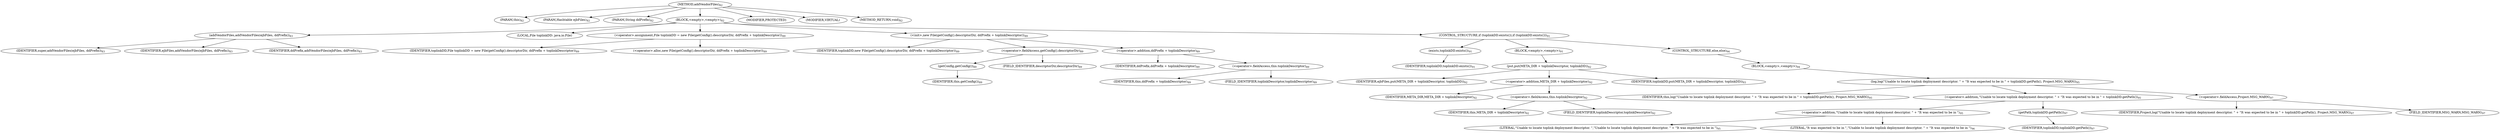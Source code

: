 digraph "addVendorFiles" {  
"87" [label = <(METHOD,addVendorFiles)<SUB>82</SUB>> ]
"8" [label = <(PARAM,this)<SUB>82</SUB>> ]
"88" [label = <(PARAM,Hashtable ejbFiles)<SUB>82</SUB>> ]
"89" [label = <(PARAM,String ddPrefix)<SUB>82</SUB>> ]
"90" [label = <(BLOCK,&lt;empty&gt;,&lt;empty&gt;)<SUB>82</SUB>> ]
"91" [label = <(addVendorFiles,addVendorFiles(ejbFiles, ddPrefix))<SUB>83</SUB>> ]
"92" [label = <(IDENTIFIER,super,addVendorFiles(ejbFiles, ddPrefix))<SUB>83</SUB>> ]
"93" [label = <(IDENTIFIER,ejbFiles,addVendorFiles(ejbFiles, ddPrefix))<SUB>83</SUB>> ]
"94" [label = <(IDENTIFIER,ddPrefix,addVendorFiles(ejbFiles, ddPrefix))<SUB>83</SUB>> ]
"10" [label = <(LOCAL,File toplinkDD: java.io.File)> ]
"95" [label = <(&lt;operator&gt;.assignment,File toplinkDD = new File(getConfig().descriptorDir, ddPrefix + toplinkDescriptor))<SUB>89</SUB>> ]
"96" [label = <(IDENTIFIER,toplinkDD,File toplinkDD = new File(getConfig().descriptorDir, ddPrefix + toplinkDescriptor))<SUB>89</SUB>> ]
"97" [label = <(&lt;operator&gt;.alloc,new File(getConfig().descriptorDir, ddPrefix + toplinkDescriptor))<SUB>89</SUB>> ]
"98" [label = <(&lt;init&gt;,new File(getConfig().descriptorDir, ddPrefix + toplinkDescriptor))<SUB>89</SUB>> ]
"9" [label = <(IDENTIFIER,toplinkDD,new File(getConfig().descriptorDir, ddPrefix + toplinkDescriptor))<SUB>89</SUB>> ]
"99" [label = <(&lt;operator&gt;.fieldAccess,getConfig().descriptorDir)<SUB>89</SUB>> ]
"100" [label = <(getConfig,getConfig())<SUB>89</SUB>> ]
"7" [label = <(IDENTIFIER,this,getConfig())<SUB>89</SUB>> ]
"101" [label = <(FIELD_IDENTIFIER,descriptorDir,descriptorDir)<SUB>89</SUB>> ]
"102" [label = <(&lt;operator&gt;.addition,ddPrefix + toplinkDescriptor)<SUB>89</SUB>> ]
"103" [label = <(IDENTIFIER,ddPrefix,ddPrefix + toplinkDescriptor)<SUB>89</SUB>> ]
"104" [label = <(&lt;operator&gt;.fieldAccess,this.toplinkDescriptor)<SUB>89</SUB>> ]
"105" [label = <(IDENTIFIER,this,ddPrefix + toplinkDescriptor)<SUB>89</SUB>> ]
"106" [label = <(FIELD_IDENTIFIER,toplinkDescriptor,toplinkDescriptor)<SUB>89</SUB>> ]
"107" [label = <(CONTROL_STRUCTURE,if (toplinkDD.exists()),if (toplinkDD.exists()))<SUB>91</SUB>> ]
"108" [label = <(exists,toplinkDD.exists())<SUB>91</SUB>> ]
"109" [label = <(IDENTIFIER,toplinkDD,toplinkDD.exists())<SUB>91</SUB>> ]
"110" [label = <(BLOCK,&lt;empty&gt;,&lt;empty&gt;)<SUB>91</SUB>> ]
"111" [label = <(put,put(META_DIR + toplinkDescriptor, toplinkDD))<SUB>92</SUB>> ]
"112" [label = <(IDENTIFIER,ejbFiles,put(META_DIR + toplinkDescriptor, toplinkDD))<SUB>92</SUB>> ]
"113" [label = <(&lt;operator&gt;.addition,META_DIR + toplinkDescriptor)<SUB>92</SUB>> ]
"114" [label = <(IDENTIFIER,META_DIR,META_DIR + toplinkDescriptor)<SUB>92</SUB>> ]
"115" [label = <(&lt;operator&gt;.fieldAccess,this.toplinkDescriptor)<SUB>92</SUB>> ]
"116" [label = <(IDENTIFIER,this,META_DIR + toplinkDescriptor)<SUB>92</SUB>> ]
"117" [label = <(FIELD_IDENTIFIER,toplinkDescriptor,toplinkDescriptor)<SUB>92</SUB>> ]
"118" [label = <(IDENTIFIER,toplinkDD,put(META_DIR + toplinkDescriptor, toplinkDD))<SUB>93</SUB>> ]
"119" [label = <(CONTROL_STRUCTURE,else,else)<SUB>94</SUB>> ]
"120" [label = <(BLOCK,&lt;empty&gt;,&lt;empty&gt;)<SUB>94</SUB>> ]
"121" [label = <(log,log(&quot;Unable to locate toplink deployment descriptor. &quot; + &quot;It was expected to be in &quot; + toplinkDD.getPath(), Project.MSG_WARN))<SUB>95</SUB>> ]
"11" [label = <(IDENTIFIER,this,log(&quot;Unable to locate toplink deployment descriptor. &quot; + &quot;It was expected to be in &quot; + toplinkDD.getPath(), Project.MSG_WARN))<SUB>95</SUB>> ]
"122" [label = <(&lt;operator&gt;.addition,&quot;Unable to locate toplink deployment descriptor. &quot; + &quot;It was expected to be in &quot; + toplinkDD.getPath())<SUB>95</SUB>> ]
"123" [label = <(&lt;operator&gt;.addition,&quot;Unable to locate toplink deployment descriptor. &quot; + &quot;It was expected to be in &quot;)<SUB>95</SUB>> ]
"124" [label = <(LITERAL,&quot;Unable to locate toplink deployment descriptor. &quot;,&quot;Unable to locate toplink deployment descriptor. &quot; + &quot;It was expected to be in &quot;)<SUB>95</SUB>> ]
"125" [label = <(LITERAL,&quot;It was expected to be in &quot;,&quot;Unable to locate toplink deployment descriptor. &quot; + &quot;It was expected to be in &quot;)<SUB>96</SUB>> ]
"126" [label = <(getPath,toplinkDD.getPath())<SUB>97</SUB>> ]
"127" [label = <(IDENTIFIER,toplinkDD,toplinkDD.getPath())<SUB>97</SUB>> ]
"128" [label = <(&lt;operator&gt;.fieldAccess,Project.MSG_WARN)<SUB>97</SUB>> ]
"129" [label = <(IDENTIFIER,Project,log(&quot;Unable to locate toplink deployment descriptor. &quot; + &quot;It was expected to be in &quot; + toplinkDD.getPath(), Project.MSG_WARN))<SUB>97</SUB>> ]
"130" [label = <(FIELD_IDENTIFIER,MSG_WARN,MSG_WARN)<SUB>97</SUB>> ]
"131" [label = <(MODIFIER,PROTECTED)> ]
"132" [label = <(MODIFIER,VIRTUAL)> ]
"133" [label = <(METHOD_RETURN,void)<SUB>82</SUB>> ]
  "87" -> "8" 
  "87" -> "88" 
  "87" -> "89" 
  "87" -> "90" 
  "87" -> "131" 
  "87" -> "132" 
  "87" -> "133" 
  "90" -> "91" 
  "90" -> "10" 
  "90" -> "95" 
  "90" -> "98" 
  "90" -> "107" 
  "91" -> "92" 
  "91" -> "93" 
  "91" -> "94" 
  "95" -> "96" 
  "95" -> "97" 
  "98" -> "9" 
  "98" -> "99" 
  "98" -> "102" 
  "99" -> "100" 
  "99" -> "101" 
  "100" -> "7" 
  "102" -> "103" 
  "102" -> "104" 
  "104" -> "105" 
  "104" -> "106" 
  "107" -> "108" 
  "107" -> "110" 
  "107" -> "119" 
  "108" -> "109" 
  "110" -> "111" 
  "111" -> "112" 
  "111" -> "113" 
  "111" -> "118" 
  "113" -> "114" 
  "113" -> "115" 
  "115" -> "116" 
  "115" -> "117" 
  "119" -> "120" 
  "120" -> "121" 
  "121" -> "11" 
  "121" -> "122" 
  "121" -> "128" 
  "122" -> "123" 
  "122" -> "126" 
  "123" -> "124" 
  "123" -> "125" 
  "126" -> "127" 
  "128" -> "129" 
  "128" -> "130" 
}
